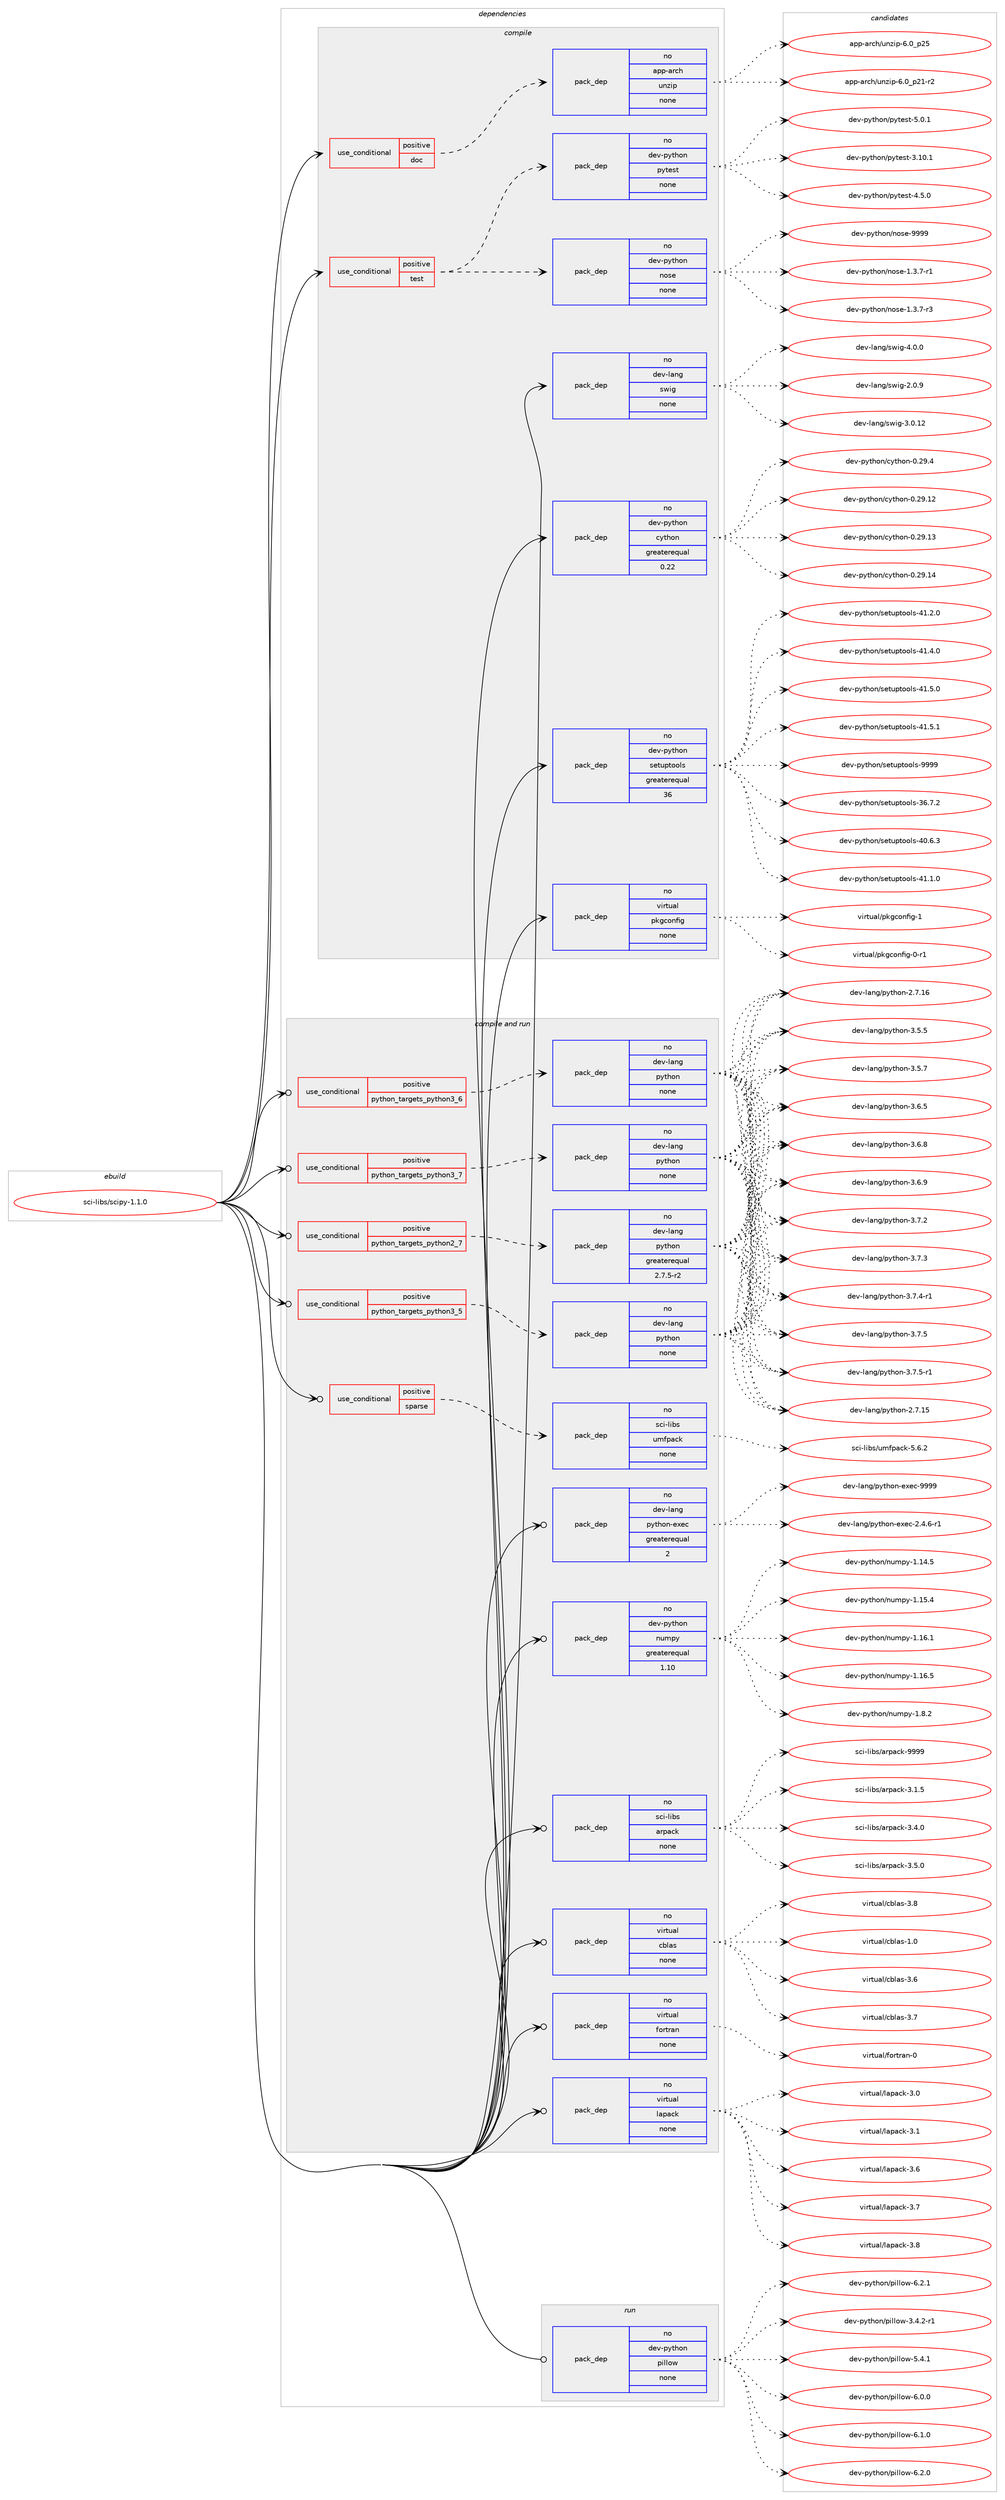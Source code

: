 digraph prolog {

# *************
# Graph options
# *************

newrank=true;
concentrate=true;
compound=true;
graph [rankdir=LR,fontname=Helvetica,fontsize=10,ranksep=1.5];#, ranksep=2.5, nodesep=0.2];
edge  [arrowhead=vee];
node  [fontname=Helvetica,fontsize=10];

# **********
# The ebuild
# **********

subgraph cluster_leftcol {
color=gray;
rank=same;
label=<<i>ebuild</i>>;
id [label="sci-libs/scipy-1.1.0", color=red, width=4, href="../sci-libs/scipy-1.1.0.svg"];
}

# ****************
# The dependencies
# ****************

subgraph cluster_midcol {
color=gray;
label=<<i>dependencies</i>>;
subgraph cluster_compile {
fillcolor="#eeeeee";
style=filled;
label=<<i>compile</i>>;
subgraph cond208751 {
dependency859700 [label=<<TABLE BORDER="0" CELLBORDER="1" CELLSPACING="0" CELLPADDING="4"><TR><TD ROWSPAN="3" CELLPADDING="10">use_conditional</TD></TR><TR><TD>positive</TD></TR><TR><TD>doc</TD></TR></TABLE>>, shape=none, color=red];
subgraph pack635760 {
dependency859701 [label=<<TABLE BORDER="0" CELLBORDER="1" CELLSPACING="0" CELLPADDING="4" WIDTH="220"><TR><TD ROWSPAN="6" CELLPADDING="30">pack_dep</TD></TR><TR><TD WIDTH="110">no</TD></TR><TR><TD>app-arch</TD></TR><TR><TD>unzip</TD></TR><TR><TD>none</TD></TR><TR><TD></TD></TR></TABLE>>, shape=none, color=blue];
}
dependency859700:e -> dependency859701:w [weight=20,style="dashed",arrowhead="vee"];
}
id:e -> dependency859700:w [weight=20,style="solid",arrowhead="vee"];
subgraph cond208752 {
dependency859702 [label=<<TABLE BORDER="0" CELLBORDER="1" CELLSPACING="0" CELLPADDING="4"><TR><TD ROWSPAN="3" CELLPADDING="10">use_conditional</TD></TR><TR><TD>positive</TD></TR><TR><TD>test</TD></TR></TABLE>>, shape=none, color=red];
subgraph pack635761 {
dependency859703 [label=<<TABLE BORDER="0" CELLBORDER="1" CELLSPACING="0" CELLPADDING="4" WIDTH="220"><TR><TD ROWSPAN="6" CELLPADDING="30">pack_dep</TD></TR><TR><TD WIDTH="110">no</TD></TR><TR><TD>dev-python</TD></TR><TR><TD>nose</TD></TR><TR><TD>none</TD></TR><TR><TD></TD></TR></TABLE>>, shape=none, color=blue];
}
dependency859702:e -> dependency859703:w [weight=20,style="dashed",arrowhead="vee"];
subgraph pack635762 {
dependency859704 [label=<<TABLE BORDER="0" CELLBORDER="1" CELLSPACING="0" CELLPADDING="4" WIDTH="220"><TR><TD ROWSPAN="6" CELLPADDING="30">pack_dep</TD></TR><TR><TD WIDTH="110">no</TD></TR><TR><TD>dev-python</TD></TR><TR><TD>pytest</TD></TR><TR><TD>none</TD></TR><TR><TD></TD></TR></TABLE>>, shape=none, color=blue];
}
dependency859702:e -> dependency859704:w [weight=20,style="dashed",arrowhead="vee"];
}
id:e -> dependency859702:w [weight=20,style="solid",arrowhead="vee"];
subgraph pack635763 {
dependency859705 [label=<<TABLE BORDER="0" CELLBORDER="1" CELLSPACING="0" CELLPADDING="4" WIDTH="220"><TR><TD ROWSPAN="6" CELLPADDING="30">pack_dep</TD></TR><TR><TD WIDTH="110">no</TD></TR><TR><TD>dev-lang</TD></TR><TR><TD>swig</TD></TR><TR><TD>none</TD></TR><TR><TD></TD></TR></TABLE>>, shape=none, color=blue];
}
id:e -> dependency859705:w [weight=20,style="solid",arrowhead="vee"];
subgraph pack635764 {
dependency859706 [label=<<TABLE BORDER="0" CELLBORDER="1" CELLSPACING="0" CELLPADDING="4" WIDTH="220"><TR><TD ROWSPAN="6" CELLPADDING="30">pack_dep</TD></TR><TR><TD WIDTH="110">no</TD></TR><TR><TD>dev-python</TD></TR><TR><TD>cython</TD></TR><TR><TD>greaterequal</TD></TR><TR><TD>0.22</TD></TR></TABLE>>, shape=none, color=blue];
}
id:e -> dependency859706:w [weight=20,style="solid",arrowhead="vee"];
subgraph pack635765 {
dependency859707 [label=<<TABLE BORDER="0" CELLBORDER="1" CELLSPACING="0" CELLPADDING="4" WIDTH="220"><TR><TD ROWSPAN="6" CELLPADDING="30">pack_dep</TD></TR><TR><TD WIDTH="110">no</TD></TR><TR><TD>dev-python</TD></TR><TR><TD>setuptools</TD></TR><TR><TD>greaterequal</TD></TR><TR><TD>36</TD></TR></TABLE>>, shape=none, color=blue];
}
id:e -> dependency859707:w [weight=20,style="solid",arrowhead="vee"];
subgraph pack635766 {
dependency859708 [label=<<TABLE BORDER="0" CELLBORDER="1" CELLSPACING="0" CELLPADDING="4" WIDTH="220"><TR><TD ROWSPAN="6" CELLPADDING="30">pack_dep</TD></TR><TR><TD WIDTH="110">no</TD></TR><TR><TD>virtual</TD></TR><TR><TD>pkgconfig</TD></TR><TR><TD>none</TD></TR><TR><TD></TD></TR></TABLE>>, shape=none, color=blue];
}
id:e -> dependency859708:w [weight=20,style="solid",arrowhead="vee"];
}
subgraph cluster_compileandrun {
fillcolor="#eeeeee";
style=filled;
label=<<i>compile and run</i>>;
subgraph cond208753 {
dependency859709 [label=<<TABLE BORDER="0" CELLBORDER="1" CELLSPACING="0" CELLPADDING="4"><TR><TD ROWSPAN="3" CELLPADDING="10">use_conditional</TD></TR><TR><TD>positive</TD></TR><TR><TD>python_targets_python2_7</TD></TR></TABLE>>, shape=none, color=red];
subgraph pack635767 {
dependency859710 [label=<<TABLE BORDER="0" CELLBORDER="1" CELLSPACING="0" CELLPADDING="4" WIDTH="220"><TR><TD ROWSPAN="6" CELLPADDING="30">pack_dep</TD></TR><TR><TD WIDTH="110">no</TD></TR><TR><TD>dev-lang</TD></TR><TR><TD>python</TD></TR><TR><TD>greaterequal</TD></TR><TR><TD>2.7.5-r2</TD></TR></TABLE>>, shape=none, color=blue];
}
dependency859709:e -> dependency859710:w [weight=20,style="dashed",arrowhead="vee"];
}
id:e -> dependency859709:w [weight=20,style="solid",arrowhead="odotvee"];
subgraph cond208754 {
dependency859711 [label=<<TABLE BORDER="0" CELLBORDER="1" CELLSPACING="0" CELLPADDING="4"><TR><TD ROWSPAN="3" CELLPADDING="10">use_conditional</TD></TR><TR><TD>positive</TD></TR><TR><TD>python_targets_python3_5</TD></TR></TABLE>>, shape=none, color=red];
subgraph pack635768 {
dependency859712 [label=<<TABLE BORDER="0" CELLBORDER="1" CELLSPACING="0" CELLPADDING="4" WIDTH="220"><TR><TD ROWSPAN="6" CELLPADDING="30">pack_dep</TD></TR><TR><TD WIDTH="110">no</TD></TR><TR><TD>dev-lang</TD></TR><TR><TD>python</TD></TR><TR><TD>none</TD></TR><TR><TD></TD></TR></TABLE>>, shape=none, color=blue];
}
dependency859711:e -> dependency859712:w [weight=20,style="dashed",arrowhead="vee"];
}
id:e -> dependency859711:w [weight=20,style="solid",arrowhead="odotvee"];
subgraph cond208755 {
dependency859713 [label=<<TABLE BORDER="0" CELLBORDER="1" CELLSPACING="0" CELLPADDING="4"><TR><TD ROWSPAN="3" CELLPADDING="10">use_conditional</TD></TR><TR><TD>positive</TD></TR><TR><TD>python_targets_python3_6</TD></TR></TABLE>>, shape=none, color=red];
subgraph pack635769 {
dependency859714 [label=<<TABLE BORDER="0" CELLBORDER="1" CELLSPACING="0" CELLPADDING="4" WIDTH="220"><TR><TD ROWSPAN="6" CELLPADDING="30">pack_dep</TD></TR><TR><TD WIDTH="110">no</TD></TR><TR><TD>dev-lang</TD></TR><TR><TD>python</TD></TR><TR><TD>none</TD></TR><TR><TD></TD></TR></TABLE>>, shape=none, color=blue];
}
dependency859713:e -> dependency859714:w [weight=20,style="dashed",arrowhead="vee"];
}
id:e -> dependency859713:w [weight=20,style="solid",arrowhead="odotvee"];
subgraph cond208756 {
dependency859715 [label=<<TABLE BORDER="0" CELLBORDER="1" CELLSPACING="0" CELLPADDING="4"><TR><TD ROWSPAN="3" CELLPADDING="10">use_conditional</TD></TR><TR><TD>positive</TD></TR><TR><TD>python_targets_python3_7</TD></TR></TABLE>>, shape=none, color=red];
subgraph pack635770 {
dependency859716 [label=<<TABLE BORDER="0" CELLBORDER="1" CELLSPACING="0" CELLPADDING="4" WIDTH="220"><TR><TD ROWSPAN="6" CELLPADDING="30">pack_dep</TD></TR><TR><TD WIDTH="110">no</TD></TR><TR><TD>dev-lang</TD></TR><TR><TD>python</TD></TR><TR><TD>none</TD></TR><TR><TD></TD></TR></TABLE>>, shape=none, color=blue];
}
dependency859715:e -> dependency859716:w [weight=20,style="dashed",arrowhead="vee"];
}
id:e -> dependency859715:w [weight=20,style="solid",arrowhead="odotvee"];
subgraph cond208757 {
dependency859717 [label=<<TABLE BORDER="0" CELLBORDER="1" CELLSPACING="0" CELLPADDING="4"><TR><TD ROWSPAN="3" CELLPADDING="10">use_conditional</TD></TR><TR><TD>positive</TD></TR><TR><TD>sparse</TD></TR></TABLE>>, shape=none, color=red];
subgraph pack635771 {
dependency859718 [label=<<TABLE BORDER="0" CELLBORDER="1" CELLSPACING="0" CELLPADDING="4" WIDTH="220"><TR><TD ROWSPAN="6" CELLPADDING="30">pack_dep</TD></TR><TR><TD WIDTH="110">no</TD></TR><TR><TD>sci-libs</TD></TR><TR><TD>umfpack</TD></TR><TR><TD>none</TD></TR><TR><TD></TD></TR></TABLE>>, shape=none, color=blue];
}
dependency859717:e -> dependency859718:w [weight=20,style="dashed",arrowhead="vee"];
}
id:e -> dependency859717:w [weight=20,style="solid",arrowhead="odotvee"];
subgraph pack635772 {
dependency859719 [label=<<TABLE BORDER="0" CELLBORDER="1" CELLSPACING="0" CELLPADDING="4" WIDTH="220"><TR><TD ROWSPAN="6" CELLPADDING="30">pack_dep</TD></TR><TR><TD WIDTH="110">no</TD></TR><TR><TD>dev-lang</TD></TR><TR><TD>python-exec</TD></TR><TR><TD>greaterequal</TD></TR><TR><TD>2</TD></TR></TABLE>>, shape=none, color=blue];
}
id:e -> dependency859719:w [weight=20,style="solid",arrowhead="odotvee"];
subgraph pack635773 {
dependency859720 [label=<<TABLE BORDER="0" CELLBORDER="1" CELLSPACING="0" CELLPADDING="4" WIDTH="220"><TR><TD ROWSPAN="6" CELLPADDING="30">pack_dep</TD></TR><TR><TD WIDTH="110">no</TD></TR><TR><TD>dev-python</TD></TR><TR><TD>numpy</TD></TR><TR><TD>greaterequal</TD></TR><TR><TD>1.10</TD></TR></TABLE>>, shape=none, color=blue];
}
id:e -> dependency859720:w [weight=20,style="solid",arrowhead="odotvee"];
subgraph pack635774 {
dependency859721 [label=<<TABLE BORDER="0" CELLBORDER="1" CELLSPACING="0" CELLPADDING="4" WIDTH="220"><TR><TD ROWSPAN="6" CELLPADDING="30">pack_dep</TD></TR><TR><TD WIDTH="110">no</TD></TR><TR><TD>sci-libs</TD></TR><TR><TD>arpack</TD></TR><TR><TD>none</TD></TR><TR><TD></TD></TR></TABLE>>, shape=none, color=blue];
}
id:e -> dependency859721:w [weight=20,style="solid",arrowhead="odotvee"];
subgraph pack635775 {
dependency859722 [label=<<TABLE BORDER="0" CELLBORDER="1" CELLSPACING="0" CELLPADDING="4" WIDTH="220"><TR><TD ROWSPAN="6" CELLPADDING="30">pack_dep</TD></TR><TR><TD WIDTH="110">no</TD></TR><TR><TD>virtual</TD></TR><TR><TD>cblas</TD></TR><TR><TD>none</TD></TR><TR><TD></TD></TR></TABLE>>, shape=none, color=blue];
}
id:e -> dependency859722:w [weight=20,style="solid",arrowhead="odotvee"];
subgraph pack635776 {
dependency859723 [label=<<TABLE BORDER="0" CELLBORDER="1" CELLSPACING="0" CELLPADDING="4" WIDTH="220"><TR><TD ROWSPAN="6" CELLPADDING="30">pack_dep</TD></TR><TR><TD WIDTH="110">no</TD></TR><TR><TD>virtual</TD></TR><TR><TD>fortran</TD></TR><TR><TD>none</TD></TR><TR><TD></TD></TR></TABLE>>, shape=none, color=blue];
}
id:e -> dependency859723:w [weight=20,style="solid",arrowhead="odotvee"];
subgraph pack635777 {
dependency859724 [label=<<TABLE BORDER="0" CELLBORDER="1" CELLSPACING="0" CELLPADDING="4" WIDTH="220"><TR><TD ROWSPAN="6" CELLPADDING="30">pack_dep</TD></TR><TR><TD WIDTH="110">no</TD></TR><TR><TD>virtual</TD></TR><TR><TD>lapack</TD></TR><TR><TD>none</TD></TR><TR><TD></TD></TR></TABLE>>, shape=none, color=blue];
}
id:e -> dependency859724:w [weight=20,style="solid",arrowhead="odotvee"];
}
subgraph cluster_run {
fillcolor="#eeeeee";
style=filled;
label=<<i>run</i>>;
subgraph pack635778 {
dependency859725 [label=<<TABLE BORDER="0" CELLBORDER="1" CELLSPACING="0" CELLPADDING="4" WIDTH="220"><TR><TD ROWSPAN="6" CELLPADDING="30">pack_dep</TD></TR><TR><TD WIDTH="110">no</TD></TR><TR><TD>dev-python</TD></TR><TR><TD>pillow</TD></TR><TR><TD>none</TD></TR><TR><TD></TD></TR></TABLE>>, shape=none, color=blue];
}
id:e -> dependency859725:w [weight=20,style="solid",arrowhead="odot"];
}
}

# **************
# The candidates
# **************

subgraph cluster_choices {
rank=same;
color=gray;
label=<<i>candidates</i>>;

subgraph choice635760 {
color=black;
nodesep=1;
choice9711211245971149910447117110122105112455446489511250494511450 [label="app-arch/unzip-6.0_p21-r2", color=red, width=4,href="../app-arch/unzip-6.0_p21-r2.svg"];
choice971121124597114991044711711012210511245544648951125053 [label="app-arch/unzip-6.0_p25", color=red, width=4,href="../app-arch/unzip-6.0_p25.svg"];
dependency859701:e -> choice9711211245971149910447117110122105112455446489511250494511450:w [style=dotted,weight="100"];
dependency859701:e -> choice971121124597114991044711711012210511245544648951125053:w [style=dotted,weight="100"];
}
subgraph choice635761 {
color=black;
nodesep=1;
choice10010111845112121116104111110471101111151014549465146554511449 [label="dev-python/nose-1.3.7-r1", color=red, width=4,href="../dev-python/nose-1.3.7-r1.svg"];
choice10010111845112121116104111110471101111151014549465146554511451 [label="dev-python/nose-1.3.7-r3", color=red, width=4,href="../dev-python/nose-1.3.7-r3.svg"];
choice10010111845112121116104111110471101111151014557575757 [label="dev-python/nose-9999", color=red, width=4,href="../dev-python/nose-9999.svg"];
dependency859703:e -> choice10010111845112121116104111110471101111151014549465146554511449:w [style=dotted,weight="100"];
dependency859703:e -> choice10010111845112121116104111110471101111151014549465146554511451:w [style=dotted,weight="100"];
dependency859703:e -> choice10010111845112121116104111110471101111151014557575757:w [style=dotted,weight="100"];
}
subgraph choice635762 {
color=black;
nodesep=1;
choice100101118451121211161041111104711212111610111511645514649484649 [label="dev-python/pytest-3.10.1", color=red, width=4,href="../dev-python/pytest-3.10.1.svg"];
choice1001011184511212111610411111047112121116101115116455246534648 [label="dev-python/pytest-4.5.0", color=red, width=4,href="../dev-python/pytest-4.5.0.svg"];
choice1001011184511212111610411111047112121116101115116455346484649 [label="dev-python/pytest-5.0.1", color=red, width=4,href="../dev-python/pytest-5.0.1.svg"];
dependency859704:e -> choice100101118451121211161041111104711212111610111511645514649484649:w [style=dotted,weight="100"];
dependency859704:e -> choice1001011184511212111610411111047112121116101115116455246534648:w [style=dotted,weight="100"];
dependency859704:e -> choice1001011184511212111610411111047112121116101115116455346484649:w [style=dotted,weight="100"];
}
subgraph choice635763 {
color=black;
nodesep=1;
choice100101118451089711010347115119105103455046484657 [label="dev-lang/swig-2.0.9", color=red, width=4,href="../dev-lang/swig-2.0.9.svg"];
choice10010111845108971101034711511910510345514648464950 [label="dev-lang/swig-3.0.12", color=red, width=4,href="../dev-lang/swig-3.0.12.svg"];
choice100101118451089711010347115119105103455246484648 [label="dev-lang/swig-4.0.0", color=red, width=4,href="../dev-lang/swig-4.0.0.svg"];
dependency859705:e -> choice100101118451089711010347115119105103455046484657:w [style=dotted,weight="100"];
dependency859705:e -> choice10010111845108971101034711511910510345514648464950:w [style=dotted,weight="100"];
dependency859705:e -> choice100101118451089711010347115119105103455246484648:w [style=dotted,weight="100"];
}
subgraph choice635764 {
color=black;
nodesep=1;
choice1001011184511212111610411111047991211161041111104548465057464950 [label="dev-python/cython-0.29.12", color=red, width=4,href="../dev-python/cython-0.29.12.svg"];
choice1001011184511212111610411111047991211161041111104548465057464951 [label="dev-python/cython-0.29.13", color=red, width=4,href="../dev-python/cython-0.29.13.svg"];
choice1001011184511212111610411111047991211161041111104548465057464952 [label="dev-python/cython-0.29.14", color=red, width=4,href="../dev-python/cython-0.29.14.svg"];
choice10010111845112121116104111110479912111610411111045484650574652 [label="dev-python/cython-0.29.4", color=red, width=4,href="../dev-python/cython-0.29.4.svg"];
dependency859706:e -> choice1001011184511212111610411111047991211161041111104548465057464950:w [style=dotted,weight="100"];
dependency859706:e -> choice1001011184511212111610411111047991211161041111104548465057464951:w [style=dotted,weight="100"];
dependency859706:e -> choice1001011184511212111610411111047991211161041111104548465057464952:w [style=dotted,weight="100"];
dependency859706:e -> choice10010111845112121116104111110479912111610411111045484650574652:w [style=dotted,weight="100"];
}
subgraph choice635765 {
color=black;
nodesep=1;
choice100101118451121211161041111104711510111611711211611111110811545515446554650 [label="dev-python/setuptools-36.7.2", color=red, width=4,href="../dev-python/setuptools-36.7.2.svg"];
choice100101118451121211161041111104711510111611711211611111110811545524846544651 [label="dev-python/setuptools-40.6.3", color=red, width=4,href="../dev-python/setuptools-40.6.3.svg"];
choice100101118451121211161041111104711510111611711211611111110811545524946494648 [label="dev-python/setuptools-41.1.0", color=red, width=4,href="../dev-python/setuptools-41.1.0.svg"];
choice100101118451121211161041111104711510111611711211611111110811545524946504648 [label="dev-python/setuptools-41.2.0", color=red, width=4,href="../dev-python/setuptools-41.2.0.svg"];
choice100101118451121211161041111104711510111611711211611111110811545524946524648 [label="dev-python/setuptools-41.4.0", color=red, width=4,href="../dev-python/setuptools-41.4.0.svg"];
choice100101118451121211161041111104711510111611711211611111110811545524946534648 [label="dev-python/setuptools-41.5.0", color=red, width=4,href="../dev-python/setuptools-41.5.0.svg"];
choice100101118451121211161041111104711510111611711211611111110811545524946534649 [label="dev-python/setuptools-41.5.1", color=red, width=4,href="../dev-python/setuptools-41.5.1.svg"];
choice10010111845112121116104111110471151011161171121161111111081154557575757 [label="dev-python/setuptools-9999", color=red, width=4,href="../dev-python/setuptools-9999.svg"];
dependency859707:e -> choice100101118451121211161041111104711510111611711211611111110811545515446554650:w [style=dotted,weight="100"];
dependency859707:e -> choice100101118451121211161041111104711510111611711211611111110811545524846544651:w [style=dotted,weight="100"];
dependency859707:e -> choice100101118451121211161041111104711510111611711211611111110811545524946494648:w [style=dotted,weight="100"];
dependency859707:e -> choice100101118451121211161041111104711510111611711211611111110811545524946504648:w [style=dotted,weight="100"];
dependency859707:e -> choice100101118451121211161041111104711510111611711211611111110811545524946524648:w [style=dotted,weight="100"];
dependency859707:e -> choice100101118451121211161041111104711510111611711211611111110811545524946534648:w [style=dotted,weight="100"];
dependency859707:e -> choice100101118451121211161041111104711510111611711211611111110811545524946534649:w [style=dotted,weight="100"];
dependency859707:e -> choice10010111845112121116104111110471151011161171121161111111081154557575757:w [style=dotted,weight="100"];
}
subgraph choice635766 {
color=black;
nodesep=1;
choice11810511411611797108471121071039911111010210510345484511449 [label="virtual/pkgconfig-0-r1", color=red, width=4,href="../virtual/pkgconfig-0-r1.svg"];
choice1181051141161179710847112107103991111101021051034549 [label="virtual/pkgconfig-1", color=red, width=4,href="../virtual/pkgconfig-1.svg"];
dependency859708:e -> choice11810511411611797108471121071039911111010210510345484511449:w [style=dotted,weight="100"];
dependency859708:e -> choice1181051141161179710847112107103991111101021051034549:w [style=dotted,weight="100"];
}
subgraph choice635767 {
color=black;
nodesep=1;
choice10010111845108971101034711212111610411111045504655464953 [label="dev-lang/python-2.7.15", color=red, width=4,href="../dev-lang/python-2.7.15.svg"];
choice10010111845108971101034711212111610411111045504655464954 [label="dev-lang/python-2.7.16", color=red, width=4,href="../dev-lang/python-2.7.16.svg"];
choice100101118451089711010347112121116104111110455146534653 [label="dev-lang/python-3.5.5", color=red, width=4,href="../dev-lang/python-3.5.5.svg"];
choice100101118451089711010347112121116104111110455146534655 [label="dev-lang/python-3.5.7", color=red, width=4,href="../dev-lang/python-3.5.7.svg"];
choice100101118451089711010347112121116104111110455146544653 [label="dev-lang/python-3.6.5", color=red, width=4,href="../dev-lang/python-3.6.5.svg"];
choice100101118451089711010347112121116104111110455146544656 [label="dev-lang/python-3.6.8", color=red, width=4,href="../dev-lang/python-3.6.8.svg"];
choice100101118451089711010347112121116104111110455146544657 [label="dev-lang/python-3.6.9", color=red, width=4,href="../dev-lang/python-3.6.9.svg"];
choice100101118451089711010347112121116104111110455146554650 [label="dev-lang/python-3.7.2", color=red, width=4,href="../dev-lang/python-3.7.2.svg"];
choice100101118451089711010347112121116104111110455146554651 [label="dev-lang/python-3.7.3", color=red, width=4,href="../dev-lang/python-3.7.3.svg"];
choice1001011184510897110103471121211161041111104551465546524511449 [label="dev-lang/python-3.7.4-r1", color=red, width=4,href="../dev-lang/python-3.7.4-r1.svg"];
choice100101118451089711010347112121116104111110455146554653 [label="dev-lang/python-3.7.5", color=red, width=4,href="../dev-lang/python-3.7.5.svg"];
choice1001011184510897110103471121211161041111104551465546534511449 [label="dev-lang/python-3.7.5-r1", color=red, width=4,href="../dev-lang/python-3.7.5-r1.svg"];
dependency859710:e -> choice10010111845108971101034711212111610411111045504655464953:w [style=dotted,weight="100"];
dependency859710:e -> choice10010111845108971101034711212111610411111045504655464954:w [style=dotted,weight="100"];
dependency859710:e -> choice100101118451089711010347112121116104111110455146534653:w [style=dotted,weight="100"];
dependency859710:e -> choice100101118451089711010347112121116104111110455146534655:w [style=dotted,weight="100"];
dependency859710:e -> choice100101118451089711010347112121116104111110455146544653:w [style=dotted,weight="100"];
dependency859710:e -> choice100101118451089711010347112121116104111110455146544656:w [style=dotted,weight="100"];
dependency859710:e -> choice100101118451089711010347112121116104111110455146544657:w [style=dotted,weight="100"];
dependency859710:e -> choice100101118451089711010347112121116104111110455146554650:w [style=dotted,weight="100"];
dependency859710:e -> choice100101118451089711010347112121116104111110455146554651:w [style=dotted,weight="100"];
dependency859710:e -> choice1001011184510897110103471121211161041111104551465546524511449:w [style=dotted,weight="100"];
dependency859710:e -> choice100101118451089711010347112121116104111110455146554653:w [style=dotted,weight="100"];
dependency859710:e -> choice1001011184510897110103471121211161041111104551465546534511449:w [style=dotted,weight="100"];
}
subgraph choice635768 {
color=black;
nodesep=1;
choice10010111845108971101034711212111610411111045504655464953 [label="dev-lang/python-2.7.15", color=red, width=4,href="../dev-lang/python-2.7.15.svg"];
choice10010111845108971101034711212111610411111045504655464954 [label="dev-lang/python-2.7.16", color=red, width=4,href="../dev-lang/python-2.7.16.svg"];
choice100101118451089711010347112121116104111110455146534653 [label="dev-lang/python-3.5.5", color=red, width=4,href="../dev-lang/python-3.5.5.svg"];
choice100101118451089711010347112121116104111110455146534655 [label="dev-lang/python-3.5.7", color=red, width=4,href="../dev-lang/python-3.5.7.svg"];
choice100101118451089711010347112121116104111110455146544653 [label="dev-lang/python-3.6.5", color=red, width=4,href="../dev-lang/python-3.6.5.svg"];
choice100101118451089711010347112121116104111110455146544656 [label="dev-lang/python-3.6.8", color=red, width=4,href="../dev-lang/python-3.6.8.svg"];
choice100101118451089711010347112121116104111110455146544657 [label="dev-lang/python-3.6.9", color=red, width=4,href="../dev-lang/python-3.6.9.svg"];
choice100101118451089711010347112121116104111110455146554650 [label="dev-lang/python-3.7.2", color=red, width=4,href="../dev-lang/python-3.7.2.svg"];
choice100101118451089711010347112121116104111110455146554651 [label="dev-lang/python-3.7.3", color=red, width=4,href="../dev-lang/python-3.7.3.svg"];
choice1001011184510897110103471121211161041111104551465546524511449 [label="dev-lang/python-3.7.4-r1", color=red, width=4,href="../dev-lang/python-3.7.4-r1.svg"];
choice100101118451089711010347112121116104111110455146554653 [label="dev-lang/python-3.7.5", color=red, width=4,href="../dev-lang/python-3.7.5.svg"];
choice1001011184510897110103471121211161041111104551465546534511449 [label="dev-lang/python-3.7.5-r1", color=red, width=4,href="../dev-lang/python-3.7.5-r1.svg"];
dependency859712:e -> choice10010111845108971101034711212111610411111045504655464953:w [style=dotted,weight="100"];
dependency859712:e -> choice10010111845108971101034711212111610411111045504655464954:w [style=dotted,weight="100"];
dependency859712:e -> choice100101118451089711010347112121116104111110455146534653:w [style=dotted,weight="100"];
dependency859712:e -> choice100101118451089711010347112121116104111110455146534655:w [style=dotted,weight="100"];
dependency859712:e -> choice100101118451089711010347112121116104111110455146544653:w [style=dotted,weight="100"];
dependency859712:e -> choice100101118451089711010347112121116104111110455146544656:w [style=dotted,weight="100"];
dependency859712:e -> choice100101118451089711010347112121116104111110455146544657:w [style=dotted,weight="100"];
dependency859712:e -> choice100101118451089711010347112121116104111110455146554650:w [style=dotted,weight="100"];
dependency859712:e -> choice100101118451089711010347112121116104111110455146554651:w [style=dotted,weight="100"];
dependency859712:e -> choice1001011184510897110103471121211161041111104551465546524511449:w [style=dotted,weight="100"];
dependency859712:e -> choice100101118451089711010347112121116104111110455146554653:w [style=dotted,weight="100"];
dependency859712:e -> choice1001011184510897110103471121211161041111104551465546534511449:w [style=dotted,weight="100"];
}
subgraph choice635769 {
color=black;
nodesep=1;
choice10010111845108971101034711212111610411111045504655464953 [label="dev-lang/python-2.7.15", color=red, width=4,href="../dev-lang/python-2.7.15.svg"];
choice10010111845108971101034711212111610411111045504655464954 [label="dev-lang/python-2.7.16", color=red, width=4,href="../dev-lang/python-2.7.16.svg"];
choice100101118451089711010347112121116104111110455146534653 [label="dev-lang/python-3.5.5", color=red, width=4,href="../dev-lang/python-3.5.5.svg"];
choice100101118451089711010347112121116104111110455146534655 [label="dev-lang/python-3.5.7", color=red, width=4,href="../dev-lang/python-3.5.7.svg"];
choice100101118451089711010347112121116104111110455146544653 [label="dev-lang/python-3.6.5", color=red, width=4,href="../dev-lang/python-3.6.5.svg"];
choice100101118451089711010347112121116104111110455146544656 [label="dev-lang/python-3.6.8", color=red, width=4,href="../dev-lang/python-3.6.8.svg"];
choice100101118451089711010347112121116104111110455146544657 [label="dev-lang/python-3.6.9", color=red, width=4,href="../dev-lang/python-3.6.9.svg"];
choice100101118451089711010347112121116104111110455146554650 [label="dev-lang/python-3.7.2", color=red, width=4,href="../dev-lang/python-3.7.2.svg"];
choice100101118451089711010347112121116104111110455146554651 [label="dev-lang/python-3.7.3", color=red, width=4,href="../dev-lang/python-3.7.3.svg"];
choice1001011184510897110103471121211161041111104551465546524511449 [label="dev-lang/python-3.7.4-r1", color=red, width=4,href="../dev-lang/python-3.7.4-r1.svg"];
choice100101118451089711010347112121116104111110455146554653 [label="dev-lang/python-3.7.5", color=red, width=4,href="../dev-lang/python-3.7.5.svg"];
choice1001011184510897110103471121211161041111104551465546534511449 [label="dev-lang/python-3.7.5-r1", color=red, width=4,href="../dev-lang/python-3.7.5-r1.svg"];
dependency859714:e -> choice10010111845108971101034711212111610411111045504655464953:w [style=dotted,weight="100"];
dependency859714:e -> choice10010111845108971101034711212111610411111045504655464954:w [style=dotted,weight="100"];
dependency859714:e -> choice100101118451089711010347112121116104111110455146534653:w [style=dotted,weight="100"];
dependency859714:e -> choice100101118451089711010347112121116104111110455146534655:w [style=dotted,weight="100"];
dependency859714:e -> choice100101118451089711010347112121116104111110455146544653:w [style=dotted,weight="100"];
dependency859714:e -> choice100101118451089711010347112121116104111110455146544656:w [style=dotted,weight="100"];
dependency859714:e -> choice100101118451089711010347112121116104111110455146544657:w [style=dotted,weight="100"];
dependency859714:e -> choice100101118451089711010347112121116104111110455146554650:w [style=dotted,weight="100"];
dependency859714:e -> choice100101118451089711010347112121116104111110455146554651:w [style=dotted,weight="100"];
dependency859714:e -> choice1001011184510897110103471121211161041111104551465546524511449:w [style=dotted,weight="100"];
dependency859714:e -> choice100101118451089711010347112121116104111110455146554653:w [style=dotted,weight="100"];
dependency859714:e -> choice1001011184510897110103471121211161041111104551465546534511449:w [style=dotted,weight="100"];
}
subgraph choice635770 {
color=black;
nodesep=1;
choice10010111845108971101034711212111610411111045504655464953 [label="dev-lang/python-2.7.15", color=red, width=4,href="../dev-lang/python-2.7.15.svg"];
choice10010111845108971101034711212111610411111045504655464954 [label="dev-lang/python-2.7.16", color=red, width=4,href="../dev-lang/python-2.7.16.svg"];
choice100101118451089711010347112121116104111110455146534653 [label="dev-lang/python-3.5.5", color=red, width=4,href="../dev-lang/python-3.5.5.svg"];
choice100101118451089711010347112121116104111110455146534655 [label="dev-lang/python-3.5.7", color=red, width=4,href="../dev-lang/python-3.5.7.svg"];
choice100101118451089711010347112121116104111110455146544653 [label="dev-lang/python-3.6.5", color=red, width=4,href="../dev-lang/python-3.6.5.svg"];
choice100101118451089711010347112121116104111110455146544656 [label="dev-lang/python-3.6.8", color=red, width=4,href="../dev-lang/python-3.6.8.svg"];
choice100101118451089711010347112121116104111110455146544657 [label="dev-lang/python-3.6.9", color=red, width=4,href="../dev-lang/python-3.6.9.svg"];
choice100101118451089711010347112121116104111110455146554650 [label="dev-lang/python-3.7.2", color=red, width=4,href="../dev-lang/python-3.7.2.svg"];
choice100101118451089711010347112121116104111110455146554651 [label="dev-lang/python-3.7.3", color=red, width=4,href="../dev-lang/python-3.7.3.svg"];
choice1001011184510897110103471121211161041111104551465546524511449 [label="dev-lang/python-3.7.4-r1", color=red, width=4,href="../dev-lang/python-3.7.4-r1.svg"];
choice100101118451089711010347112121116104111110455146554653 [label="dev-lang/python-3.7.5", color=red, width=4,href="../dev-lang/python-3.7.5.svg"];
choice1001011184510897110103471121211161041111104551465546534511449 [label="dev-lang/python-3.7.5-r1", color=red, width=4,href="../dev-lang/python-3.7.5-r1.svg"];
dependency859716:e -> choice10010111845108971101034711212111610411111045504655464953:w [style=dotted,weight="100"];
dependency859716:e -> choice10010111845108971101034711212111610411111045504655464954:w [style=dotted,weight="100"];
dependency859716:e -> choice100101118451089711010347112121116104111110455146534653:w [style=dotted,weight="100"];
dependency859716:e -> choice100101118451089711010347112121116104111110455146534655:w [style=dotted,weight="100"];
dependency859716:e -> choice100101118451089711010347112121116104111110455146544653:w [style=dotted,weight="100"];
dependency859716:e -> choice100101118451089711010347112121116104111110455146544656:w [style=dotted,weight="100"];
dependency859716:e -> choice100101118451089711010347112121116104111110455146544657:w [style=dotted,weight="100"];
dependency859716:e -> choice100101118451089711010347112121116104111110455146554650:w [style=dotted,weight="100"];
dependency859716:e -> choice100101118451089711010347112121116104111110455146554651:w [style=dotted,weight="100"];
dependency859716:e -> choice1001011184510897110103471121211161041111104551465546524511449:w [style=dotted,weight="100"];
dependency859716:e -> choice100101118451089711010347112121116104111110455146554653:w [style=dotted,weight="100"];
dependency859716:e -> choice1001011184510897110103471121211161041111104551465546534511449:w [style=dotted,weight="100"];
}
subgraph choice635771 {
color=black;
nodesep=1;
choice115991054510810598115471171091021129799107455346544650 [label="sci-libs/umfpack-5.6.2", color=red, width=4,href="../sci-libs/umfpack-5.6.2.svg"];
dependency859718:e -> choice115991054510810598115471171091021129799107455346544650:w [style=dotted,weight="100"];
}
subgraph choice635772 {
color=black;
nodesep=1;
choice10010111845108971101034711212111610411111045101120101994550465246544511449 [label="dev-lang/python-exec-2.4.6-r1", color=red, width=4,href="../dev-lang/python-exec-2.4.6-r1.svg"];
choice10010111845108971101034711212111610411111045101120101994557575757 [label="dev-lang/python-exec-9999", color=red, width=4,href="../dev-lang/python-exec-9999.svg"];
dependency859719:e -> choice10010111845108971101034711212111610411111045101120101994550465246544511449:w [style=dotted,weight="100"];
dependency859719:e -> choice10010111845108971101034711212111610411111045101120101994557575757:w [style=dotted,weight="100"];
}
subgraph choice635773 {
color=black;
nodesep=1;
choice100101118451121211161041111104711011710911212145494649524653 [label="dev-python/numpy-1.14.5", color=red, width=4,href="../dev-python/numpy-1.14.5.svg"];
choice100101118451121211161041111104711011710911212145494649534652 [label="dev-python/numpy-1.15.4", color=red, width=4,href="../dev-python/numpy-1.15.4.svg"];
choice100101118451121211161041111104711011710911212145494649544649 [label="dev-python/numpy-1.16.1", color=red, width=4,href="../dev-python/numpy-1.16.1.svg"];
choice100101118451121211161041111104711011710911212145494649544653 [label="dev-python/numpy-1.16.5", color=red, width=4,href="../dev-python/numpy-1.16.5.svg"];
choice1001011184511212111610411111047110117109112121454946564650 [label="dev-python/numpy-1.8.2", color=red, width=4,href="../dev-python/numpy-1.8.2.svg"];
dependency859720:e -> choice100101118451121211161041111104711011710911212145494649524653:w [style=dotted,weight="100"];
dependency859720:e -> choice100101118451121211161041111104711011710911212145494649534652:w [style=dotted,weight="100"];
dependency859720:e -> choice100101118451121211161041111104711011710911212145494649544649:w [style=dotted,weight="100"];
dependency859720:e -> choice100101118451121211161041111104711011710911212145494649544653:w [style=dotted,weight="100"];
dependency859720:e -> choice1001011184511212111610411111047110117109112121454946564650:w [style=dotted,weight="100"];
}
subgraph choice635774 {
color=black;
nodesep=1;
choice11599105451081059811547971141129799107455146494653 [label="sci-libs/arpack-3.1.5", color=red, width=4,href="../sci-libs/arpack-3.1.5.svg"];
choice11599105451081059811547971141129799107455146524648 [label="sci-libs/arpack-3.4.0", color=red, width=4,href="../sci-libs/arpack-3.4.0.svg"];
choice11599105451081059811547971141129799107455146534648 [label="sci-libs/arpack-3.5.0", color=red, width=4,href="../sci-libs/arpack-3.5.0.svg"];
choice115991054510810598115479711411297991074557575757 [label="sci-libs/arpack-9999", color=red, width=4,href="../sci-libs/arpack-9999.svg"];
dependency859721:e -> choice11599105451081059811547971141129799107455146494653:w [style=dotted,weight="100"];
dependency859721:e -> choice11599105451081059811547971141129799107455146524648:w [style=dotted,weight="100"];
dependency859721:e -> choice11599105451081059811547971141129799107455146534648:w [style=dotted,weight="100"];
dependency859721:e -> choice115991054510810598115479711411297991074557575757:w [style=dotted,weight="100"];
}
subgraph choice635775 {
color=black;
nodesep=1;
choice118105114116117971084799981089711545494648 [label="virtual/cblas-1.0", color=red, width=4,href="../virtual/cblas-1.0.svg"];
choice118105114116117971084799981089711545514654 [label="virtual/cblas-3.6", color=red, width=4,href="../virtual/cblas-3.6.svg"];
choice118105114116117971084799981089711545514655 [label="virtual/cblas-3.7", color=red, width=4,href="../virtual/cblas-3.7.svg"];
choice118105114116117971084799981089711545514656 [label="virtual/cblas-3.8", color=red, width=4,href="../virtual/cblas-3.8.svg"];
dependency859722:e -> choice118105114116117971084799981089711545494648:w [style=dotted,weight="100"];
dependency859722:e -> choice118105114116117971084799981089711545514654:w [style=dotted,weight="100"];
dependency859722:e -> choice118105114116117971084799981089711545514655:w [style=dotted,weight="100"];
dependency859722:e -> choice118105114116117971084799981089711545514656:w [style=dotted,weight="100"];
}
subgraph choice635776 {
color=black;
nodesep=1;
choice1181051141161179710847102111114116114971104548 [label="virtual/fortran-0", color=red, width=4,href="../virtual/fortran-0.svg"];
dependency859723:e -> choice1181051141161179710847102111114116114971104548:w [style=dotted,weight="100"];
}
subgraph choice635777 {
color=black;
nodesep=1;
choice118105114116117971084710897112979910745514648 [label="virtual/lapack-3.0", color=red, width=4,href="../virtual/lapack-3.0.svg"];
choice118105114116117971084710897112979910745514649 [label="virtual/lapack-3.1", color=red, width=4,href="../virtual/lapack-3.1.svg"];
choice118105114116117971084710897112979910745514654 [label="virtual/lapack-3.6", color=red, width=4,href="../virtual/lapack-3.6.svg"];
choice118105114116117971084710897112979910745514655 [label="virtual/lapack-3.7", color=red, width=4,href="../virtual/lapack-3.7.svg"];
choice118105114116117971084710897112979910745514656 [label="virtual/lapack-3.8", color=red, width=4,href="../virtual/lapack-3.8.svg"];
dependency859724:e -> choice118105114116117971084710897112979910745514648:w [style=dotted,weight="100"];
dependency859724:e -> choice118105114116117971084710897112979910745514649:w [style=dotted,weight="100"];
dependency859724:e -> choice118105114116117971084710897112979910745514654:w [style=dotted,weight="100"];
dependency859724:e -> choice118105114116117971084710897112979910745514655:w [style=dotted,weight="100"];
dependency859724:e -> choice118105114116117971084710897112979910745514656:w [style=dotted,weight="100"];
}
subgraph choice635778 {
color=black;
nodesep=1;
choice10010111845112121116104111110471121051081081111194551465246504511449 [label="dev-python/pillow-3.4.2-r1", color=red, width=4,href="../dev-python/pillow-3.4.2-r1.svg"];
choice1001011184511212111610411111047112105108108111119455346524649 [label="dev-python/pillow-5.4.1", color=red, width=4,href="../dev-python/pillow-5.4.1.svg"];
choice1001011184511212111610411111047112105108108111119455446484648 [label="dev-python/pillow-6.0.0", color=red, width=4,href="../dev-python/pillow-6.0.0.svg"];
choice1001011184511212111610411111047112105108108111119455446494648 [label="dev-python/pillow-6.1.0", color=red, width=4,href="../dev-python/pillow-6.1.0.svg"];
choice1001011184511212111610411111047112105108108111119455446504648 [label="dev-python/pillow-6.2.0", color=red, width=4,href="../dev-python/pillow-6.2.0.svg"];
choice1001011184511212111610411111047112105108108111119455446504649 [label="dev-python/pillow-6.2.1", color=red, width=4,href="../dev-python/pillow-6.2.1.svg"];
dependency859725:e -> choice10010111845112121116104111110471121051081081111194551465246504511449:w [style=dotted,weight="100"];
dependency859725:e -> choice1001011184511212111610411111047112105108108111119455346524649:w [style=dotted,weight="100"];
dependency859725:e -> choice1001011184511212111610411111047112105108108111119455446484648:w [style=dotted,weight="100"];
dependency859725:e -> choice1001011184511212111610411111047112105108108111119455446494648:w [style=dotted,weight="100"];
dependency859725:e -> choice1001011184511212111610411111047112105108108111119455446504648:w [style=dotted,weight="100"];
dependency859725:e -> choice1001011184511212111610411111047112105108108111119455446504649:w [style=dotted,weight="100"];
}
}

}

